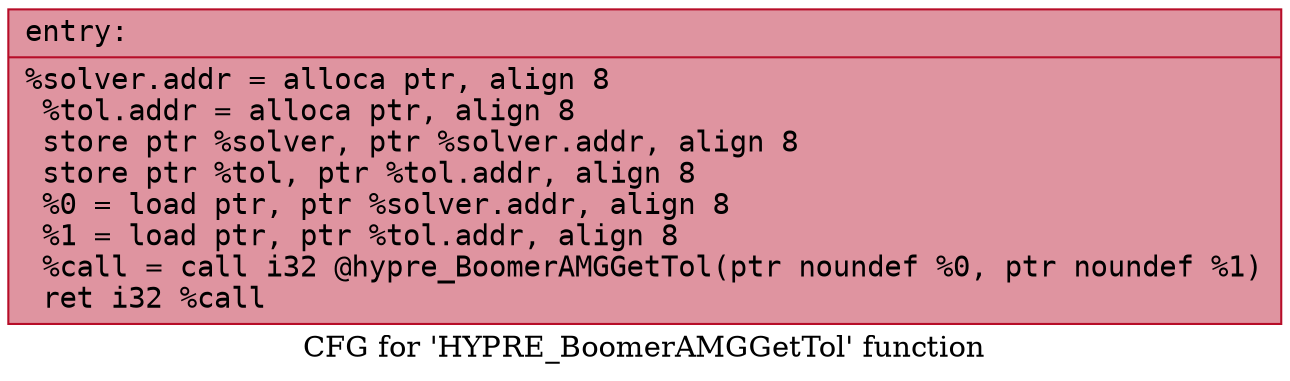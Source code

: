 digraph "CFG for 'HYPRE_BoomerAMGGetTol' function" {
	label="CFG for 'HYPRE_BoomerAMGGetTol' function";

	Node0x55f5a9a61cd0 [shape=record,color="#b70d28ff", style=filled, fillcolor="#b70d2870" fontname="Courier",label="{entry:\l|  %solver.addr = alloca ptr, align 8\l  %tol.addr = alloca ptr, align 8\l  store ptr %solver, ptr %solver.addr, align 8\l  store ptr %tol, ptr %tol.addr, align 8\l  %0 = load ptr, ptr %solver.addr, align 8\l  %1 = load ptr, ptr %tol.addr, align 8\l  %call = call i32 @hypre_BoomerAMGGetTol(ptr noundef %0, ptr noundef %1)\l  ret i32 %call\l}"];
}
